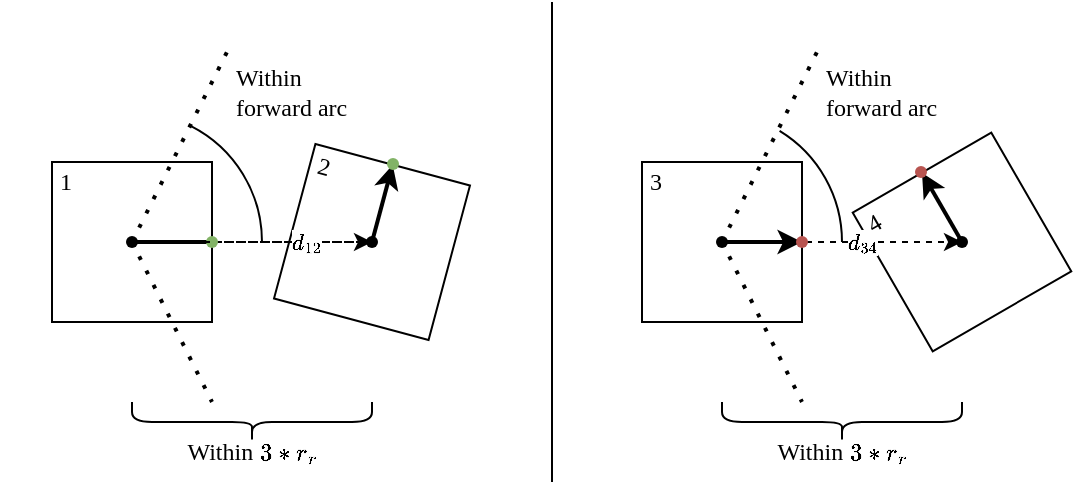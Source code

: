 <mxfile version="19.0.3" type="device"><diagram id="vJne3OsPGXwvdmo5BP_T" name="Page-1"><mxGraphModel dx="569" dy="351" grid="1" gridSize="10" guides="1" tooltips="1" connect="1" arrows="1" fold="1" page="1" pageScale="1" pageWidth="850" pageHeight="1100" math="1" shadow="0"><root><mxCell id="0"/><mxCell id="1" parent="0"/><mxCell id="t7hwRnxTXRxTG9NTnOtZ-1" value="1" style="whiteSpace=wrap;html=1;aspect=fixed;align=left;verticalAlign=top;spacingLeft=2;fontFamily=Comptuer Modern;fontSource=http%3A%2F%2Fmirrors.ctan.org%2Ffonts%2Fcm-unicode%2Ffonts%2Fotf%2Fcmunbxo.otf;spacingTop=-4;" parent="1" vertex="1"><mxGeometry x="175" y="240" width="80" height="80" as="geometry"/></mxCell><mxCell id="t7hwRnxTXRxTG9NTnOtZ-2" value="2" style="whiteSpace=wrap;html=1;aspect=fixed;align=left;verticalAlign=top;spacingLeft=2;fontFamily=Comptuer Modern;fontSource=http%3A%2F%2Fmirrors.ctan.org%2Ffonts%2Fcm-unicode%2Ffonts%2Fotf%2Fcmunbxo.otf;rotation=15;spacingTop=-4;" parent="1" vertex="1"><mxGeometry x="295" y="240" width="80" height="80" as="geometry"/></mxCell><mxCell id="t7hwRnxTXRxTG9NTnOtZ-3" value="" style="endArrow=none;dashed=1;html=1;dashPattern=1 3;strokeWidth=2;rounded=0;fontFamily=Comptuer Modern;fontSource=http%3A%2F%2Fmirrors.ctan.org%2Ffonts%2Fcm-unicode%2Ffonts%2Fotf%2Fcmunbxo.otf;exitX=0.596;exitY=0.591;exitDx=0;exitDy=0;exitPerimeter=0;" parent="1" source="t7hwRnxTXRxTG9NTnOtZ-4" edge="1"><mxGeometry width="50" height="50" relative="1" as="geometry"><mxPoint x="215" y="180" as="sourcePoint"/><mxPoint x="265" y="180" as="targetPoint"/></mxGeometry></mxCell><mxCell id="t7hwRnxTXRxTG9NTnOtZ-14" value="" style="edgeStyle=orthogonalEdgeStyle;rounded=0;orthogonalLoop=1;jettySize=auto;html=1;dashed=1;fontFamily=Comptuer Modern;fontSource=http%3A%2F%2Fmirrors.ctan.org%2Ffonts%2Fcm-unicode%2Ffonts%2Fotf%2Fcmunbxo.otf;" parent="1" source="t7hwRnxTXRxTG9NTnOtZ-4" target="t7hwRnxTXRxTG9NTnOtZ-9" edge="1"><mxGeometry relative="1" as="geometry"/></mxCell><mxCell id="t7hwRnxTXRxTG9NTnOtZ-4" value="" style="shape=waypoint;sketch=0;fillStyle=solid;size=6;pointerEvents=1;points=[];fillColor=none;resizable=0;rotatable=0;perimeter=centerPerimeter;snapToPoint=1;fontFamily=Comptuer Modern;fontSource=http%3A%2F%2Fmirrors.ctan.org%2Ffonts%2Fcm-unicode%2Ffonts%2Fotf%2Fcmunbxo.otf;" parent="1" vertex="1"><mxGeometry x="195" y="260" width="40" height="40" as="geometry"/></mxCell><mxCell id="t7hwRnxTXRxTG9NTnOtZ-5" value="" style="endArrow=none;dashed=1;html=1;dashPattern=1 3;strokeWidth=2;rounded=0;fontFamily=Comptuer Modern;fontSource=http%3A%2F%2Fmirrors.ctan.org%2Ffonts%2Fcm-unicode%2Ffonts%2Fotf%2Fcmunbxo.otf;exitX=0.578;exitY=0.471;exitDx=0;exitDy=0;exitPerimeter=0;" parent="1" source="t7hwRnxTXRxTG9NTnOtZ-4" edge="1"><mxGeometry width="50" height="50" relative="1" as="geometry"><mxPoint x="225" y="290.0" as="sourcePoint"/><mxPoint x="255" y="360" as="targetPoint"/></mxGeometry></mxCell><mxCell id="t7hwRnxTXRxTG9NTnOtZ-6" value="" style="shape=curlyBracket;whiteSpace=wrap;html=1;rounded=1;flipH=1;fontFamily=Comptuer Modern;fontSource=http%3A%2F%2Fmirrors.ctan.org%2Ffonts%2Fcm-unicode%2Ffonts%2Fotf%2Fcmunbxo.otf;rotation=90;" parent="1" vertex="1"><mxGeometry x="265" y="310" width="20" height="120" as="geometry"/></mxCell><mxCell id="t7hwRnxTXRxTG9NTnOtZ-7" value="Within \(3*r_r\)" style="text;html=1;strokeColor=none;fillColor=none;align=center;verticalAlign=middle;whiteSpace=wrap;rounded=0;fontFamily=Comptuer Modern;fontSource=http%3A%2F%2Fmirrors.ctan.org%2Ffonts%2Fcm-unicode%2Ffonts%2Fotf%2Fcmunbxo.otf;" parent="1" vertex="1"><mxGeometry x="240" y="370" width="70" height="30" as="geometry"/></mxCell><mxCell id="t7hwRnxTXRxTG9NTnOtZ-8" value="\(d_{12}\)" style="endArrow=none;dashed=1;html=1;strokeWidth=1;rounded=0;fontFamily=Comptuer Modern;fontSource=http%3A%2F%2Fmirrors.ctan.org%2Ffonts%2Fcm-unicode%2Ffonts%2Fotf%2Fcmunbxo.otf;entryX=0.492;entryY=0.574;entryDx=0;entryDy=0;entryPerimeter=0;startArrow=none;" parent="1" source="t7hwRnxTXRxTG9NTnOtZ-31" target="t7hwRnxTXRxTG9NTnOtZ-9" edge="1"><mxGeometry x="0.167" width="50" height="50" relative="1" as="geometry"><mxPoint x="325" y="360" as="sourcePoint"/><mxPoint x="545" y="310" as="targetPoint"/><mxPoint as="offset"/></mxGeometry></mxCell><mxCell id="t7hwRnxTXRxTG9NTnOtZ-9" value="" style="shape=waypoint;sketch=0;fillStyle=solid;size=6;pointerEvents=1;points=[];fillColor=none;resizable=0;rotatable=0;perimeter=centerPerimeter;snapToPoint=1;fontFamily=Comptuer Modern;fontSource=http%3A%2F%2Fmirrors.ctan.org%2Ffonts%2Fcm-unicode%2Ffonts%2Fotf%2Fcmunbxo.otf;" parent="1" vertex="1"><mxGeometry x="315" y="260" width="40" height="40" as="geometry"/></mxCell><mxCell id="t7hwRnxTXRxTG9NTnOtZ-10" value="" style="verticalLabelPosition=bottom;verticalAlign=top;html=1;shape=mxgraph.basic.arc;startAngle=0.075;endAngle=0.25;fontFamily=Comptuer Modern;fontSource=http%3A%2F%2Fmirrors.ctan.org%2Ffonts%2Fcm-unicode%2Ffonts%2Fotf%2Fcmunbxo.otf;" parent="1" vertex="1"><mxGeometry x="150" y="215" width="130" height="130" as="geometry"/></mxCell><mxCell id="t7hwRnxTXRxTG9NTnOtZ-11" value="Within forward arc" style="text;html=1;strokeColor=none;fillColor=none;align=left;verticalAlign=middle;whiteSpace=wrap;rounded=0;fontFamily=Comptuer Modern;fontSource=http%3A%2F%2Fmirrors.ctan.org%2Ffonts%2Fcm-unicode%2Ffonts%2Fotf%2Fcmunbxo.otf;" parent="1" vertex="1"><mxGeometry x="265" y="190" width="60" height="30" as="geometry"/></mxCell><mxCell id="t7hwRnxTXRxTG9NTnOtZ-12" value="" style="endArrow=classic;html=1;rounded=0;fontFamily=Comptuer Modern;fontSource=http%3A%2F%2Fmirrors.ctan.org%2Ffonts%2Fcm-unicode%2Ffonts%2Fotf%2Fcmunbxo.otf;exitDx=0;exitDy=0;exitPerimeter=0;entryX=1;entryY=0.5;entryDx=0;entryDy=0;strokeWidth=2;startArrow=none;" parent="1" source="t7hwRnxTXRxTG9NTnOtZ-31" target="t7hwRnxTXRxTG9NTnOtZ-1" edge="1"><mxGeometry width="50" height="50" relative="1" as="geometry"><mxPoint x="405" y="215" as="sourcePoint"/><mxPoint x="455" y="165" as="targetPoint"/></mxGeometry></mxCell><mxCell id="t7hwRnxTXRxTG9NTnOtZ-13" value="" style="endArrow=classic;html=1;rounded=0;fontFamily=Comptuer Modern;fontSource=http%3A%2F%2Fmirrors.ctan.org%2Ffonts%2Fcm-unicode%2Ffonts%2Fotf%2Fcmunbxo.otf;exitX=0.446;exitY=0.507;exitDx=0;exitDy=0;exitPerimeter=0;entryX=0.5;entryY=0;entryDx=0;entryDy=0;strokeWidth=2;" parent="1" source="t7hwRnxTXRxTG9NTnOtZ-9" target="t7hwRnxTXRxTG9NTnOtZ-2" edge="1"><mxGeometry width="50" height="50" relative="1" as="geometry"><mxPoint x="295" y="250" as="sourcePoint"/><mxPoint x="345" y="200" as="targetPoint"/></mxGeometry></mxCell><mxCell id="t7hwRnxTXRxTG9NTnOtZ-15" value="3" style="whiteSpace=wrap;html=1;aspect=fixed;align=left;verticalAlign=top;spacingLeft=2;fontFamily=Comptuer Modern;fontSource=http%3A%2F%2Fmirrors.ctan.org%2Ffonts%2Fcm-unicode%2Ffonts%2Fotf%2Fcmunbxo.otf;spacingTop=-4;" parent="1" vertex="1"><mxGeometry x="470" y="240" width="80" height="80" as="geometry"/></mxCell><mxCell id="t7hwRnxTXRxTG9NTnOtZ-16" value="4" style="whiteSpace=wrap;html=1;aspect=fixed;align=left;verticalAlign=top;spacingLeft=2;fontFamily=Comptuer Modern;fontSource=http%3A%2F%2Fmirrors.ctan.org%2Ffonts%2Fcm-unicode%2Ffonts%2Fotf%2Fcmunbxo.otf;rotation=-30;spacingTop=-4;" parent="1" vertex="1"><mxGeometry x="590" y="240" width="80" height="80" as="geometry"/></mxCell><mxCell id="t7hwRnxTXRxTG9NTnOtZ-17" value="" style="endArrow=none;dashed=1;html=1;dashPattern=1 3;strokeWidth=2;rounded=0;fontFamily=Comptuer Modern;fontSource=http%3A%2F%2Fmirrors.ctan.org%2Ffonts%2Fcm-unicode%2Ffonts%2Fotf%2Fcmunbxo.otf;exitX=0.596;exitY=0.591;exitDx=0;exitDy=0;exitPerimeter=0;" parent="1" source="t7hwRnxTXRxTG9NTnOtZ-19" edge="1"><mxGeometry width="50" height="50" relative="1" as="geometry"><mxPoint x="510" y="180" as="sourcePoint"/><mxPoint x="560" y="180" as="targetPoint"/></mxGeometry></mxCell><mxCell id="t7hwRnxTXRxTG9NTnOtZ-18" value="" style="edgeStyle=orthogonalEdgeStyle;rounded=0;orthogonalLoop=1;jettySize=auto;html=1;dashed=1;fontFamily=Comptuer Modern;fontSource=http%3A%2F%2Fmirrors.ctan.org%2Ffonts%2Fcm-unicode%2Ffonts%2Fotf%2Fcmunbxo.otf;" parent="1" source="t7hwRnxTXRxTG9NTnOtZ-19" target="t7hwRnxTXRxTG9NTnOtZ-24" edge="1"><mxGeometry relative="1" as="geometry"/></mxCell><mxCell id="t7hwRnxTXRxTG9NTnOtZ-19" value="" style="shape=waypoint;sketch=0;fillStyle=solid;size=6;pointerEvents=1;points=[];fillColor=none;resizable=0;rotatable=0;perimeter=centerPerimeter;snapToPoint=1;fontFamily=Comptuer Modern;fontSource=http%3A%2F%2Fmirrors.ctan.org%2Ffonts%2Fcm-unicode%2Ffonts%2Fotf%2Fcmunbxo.otf;" parent="1" vertex="1"><mxGeometry x="490" y="260" width="40" height="40" as="geometry"/></mxCell><mxCell id="t7hwRnxTXRxTG9NTnOtZ-20" value="" style="endArrow=none;dashed=1;html=1;dashPattern=1 3;strokeWidth=2;rounded=0;fontFamily=Comptuer Modern;fontSource=http%3A%2F%2Fmirrors.ctan.org%2Ffonts%2Fcm-unicode%2Ffonts%2Fotf%2Fcmunbxo.otf;exitX=0.578;exitY=0.471;exitDx=0;exitDy=0;exitPerimeter=0;" parent="1" source="t7hwRnxTXRxTG9NTnOtZ-19" edge="1"><mxGeometry width="50" height="50" relative="1" as="geometry"><mxPoint x="520" y="290.0" as="sourcePoint"/><mxPoint x="550" y="360" as="targetPoint"/></mxGeometry></mxCell><mxCell id="t7hwRnxTXRxTG9NTnOtZ-21" value="" style="shape=curlyBracket;whiteSpace=wrap;html=1;rounded=1;flipH=1;fontFamily=Comptuer Modern;fontSource=http%3A%2F%2Fmirrors.ctan.org%2Ffonts%2Fcm-unicode%2Ffonts%2Fotf%2Fcmunbxo.otf;rotation=90;" parent="1" vertex="1"><mxGeometry x="560" y="310" width="20" height="120" as="geometry"/></mxCell><mxCell id="t7hwRnxTXRxTG9NTnOtZ-22" value="Within \(3*r_r\)" style="text;html=1;strokeColor=none;fillColor=none;align=center;verticalAlign=middle;whiteSpace=wrap;rounded=0;fontFamily=Comptuer Modern;fontSource=http%3A%2F%2Fmirrors.ctan.org%2Ffonts%2Fcm-unicode%2Ffonts%2Fotf%2Fcmunbxo.otf;" parent="1" vertex="1"><mxGeometry x="535" y="370" width="70" height="30" as="geometry"/></mxCell><mxCell id="t7hwRnxTXRxTG9NTnOtZ-23" value="\(d_{34}\)" style="endArrow=none;dashed=1;html=1;strokeWidth=1;rounded=0;fontFamily=Comptuer Modern;fontSource=http%3A%2F%2Fmirrors.ctan.org%2Ffonts%2Fcm-unicode%2Ffonts%2Fotf%2Fcmunbxo.otf;entryX=0.492;entryY=0.574;entryDx=0;entryDy=0;entryPerimeter=0;" parent="1" source="t7hwRnxTXRxTG9NTnOtZ-19" target="t7hwRnxTXRxTG9NTnOtZ-24" edge="1"><mxGeometry x="0.167" width="50" height="50" relative="1" as="geometry"><mxPoint x="620" y="360" as="sourcePoint"/><mxPoint x="840" y="310" as="targetPoint"/><mxPoint as="offset"/></mxGeometry></mxCell><mxCell id="t7hwRnxTXRxTG9NTnOtZ-24" value="" style="shape=waypoint;sketch=0;fillStyle=solid;size=6;pointerEvents=1;points=[];fillColor=none;resizable=0;rotatable=0;perimeter=centerPerimeter;snapToPoint=1;fontFamily=Comptuer Modern;fontSource=http%3A%2F%2Fmirrors.ctan.org%2Ffonts%2Fcm-unicode%2Ffonts%2Fotf%2Fcmunbxo.otf;" parent="1" vertex="1"><mxGeometry x="610" y="260" width="40" height="40" as="geometry"/></mxCell><mxCell id="t7hwRnxTXRxTG9NTnOtZ-25" value="" style="verticalLabelPosition=bottom;verticalAlign=top;html=1;shape=mxgraph.basic.arc;startAngle=0.087;endAngle=0.25;fontFamily=Comptuer Modern;fontSource=http%3A%2F%2Fmirrors.ctan.org%2Ffonts%2Fcm-unicode%2Ffonts%2Fotf%2Fcmunbxo.otf;" parent="1" vertex="1"><mxGeometry x="440" y="215" width="130" height="130" as="geometry"/></mxCell><mxCell id="t7hwRnxTXRxTG9NTnOtZ-26" value="Within forward arc" style="text;html=1;strokeColor=none;fillColor=none;align=left;verticalAlign=middle;whiteSpace=wrap;rounded=0;fontFamily=Comptuer Modern;fontSource=http%3A%2F%2Fmirrors.ctan.org%2Ffonts%2Fcm-unicode%2Ffonts%2Fotf%2Fcmunbxo.otf;" parent="1" vertex="1"><mxGeometry x="560" y="190" width="60" height="30" as="geometry"/></mxCell><mxCell id="t7hwRnxTXRxTG9NTnOtZ-27" value="" style="endArrow=classic;html=1;rounded=0;fontFamily=Comptuer Modern;fontSource=http%3A%2F%2Fmirrors.ctan.org%2Ffonts%2Fcm-unicode%2Ffonts%2Fotf%2Fcmunbxo.otf;exitX=0.418;exitY=0.421;exitDx=0;exitDy=0;exitPerimeter=0;entryX=1;entryY=0.5;entryDx=0;entryDy=0;strokeWidth=2;" parent="1" source="t7hwRnxTXRxTG9NTnOtZ-19" target="t7hwRnxTXRxTG9NTnOtZ-15" edge="1"><mxGeometry width="50" height="50" relative="1" as="geometry"><mxPoint x="700" y="215" as="sourcePoint"/><mxPoint x="750" y="165" as="targetPoint"/><Array as="points"><mxPoint x="520" y="280"/></Array></mxGeometry></mxCell><mxCell id="t7hwRnxTXRxTG9NTnOtZ-28" value="" style="endArrow=classic;html=1;rounded=0;fontFamily=Comptuer Modern;fontSource=http%3A%2F%2Fmirrors.ctan.org%2Ffonts%2Fcm-unicode%2Ffonts%2Fotf%2Fcmunbxo.otf;exitX=0.446;exitY=0.507;exitDx=0;exitDy=0;exitPerimeter=0;entryX=0.5;entryY=0;entryDx=0;entryDy=0;strokeWidth=2;" parent="1" source="t7hwRnxTXRxTG9NTnOtZ-24" target="t7hwRnxTXRxTG9NTnOtZ-16" edge="1"><mxGeometry width="50" height="50" relative="1" as="geometry"><mxPoint x="590" y="250" as="sourcePoint"/><mxPoint x="640" y="200" as="targetPoint"/></mxGeometry></mxCell><mxCell id="t7hwRnxTXRxTG9NTnOtZ-29" value="" style="endArrow=none;html=1;rounded=0;fontFamily=Comptuer Modern;fontSource=http%3A%2F%2Fmirrors.ctan.org%2Ffonts%2Fcm-unicode%2Ffonts%2Fotf%2Fcmunbxo.otf;strokeWidth=1;" parent="1" edge="1"><mxGeometry width="50" height="50" relative="1" as="geometry"><mxPoint x="425" y="400" as="sourcePoint"/><mxPoint x="425" y="160" as="targetPoint"/></mxGeometry></mxCell><mxCell id="t7hwRnxTXRxTG9NTnOtZ-30" value="" style="shape=waypoint;sketch=0;fillStyle=solid;size=6;pointerEvents=1;points=[];fillColor=#d5e8d4;resizable=0;rotatable=0;perimeter=centerPerimeter;snapToPoint=1;fontFamily=Comptuer Modern;fontSource=http%3A%2F%2Fmirrors.ctan.org%2Ffonts%2Fcm-unicode%2Ffonts%2Fotf%2Fcmunbxo.otf;strokeColor=#82b366;" parent="1" vertex="1"><mxGeometry x="325.5" y="221" width="40" height="40" as="geometry"/></mxCell><mxCell id="t7hwRnxTXRxTG9NTnOtZ-32" value="" style="endArrow=none;html=1;rounded=0;fontFamily=Comptuer Modern;fontSource=http%3A%2F%2Fmirrors.ctan.org%2Ffonts%2Fcm-unicode%2Ffonts%2Fotf%2Fcmunbxo.otf;exitX=0.418;exitY=0.421;exitDx=0;exitDy=0;exitPerimeter=0;entryDx=0;entryDy=0;strokeWidth=2;" parent="1" source="t7hwRnxTXRxTG9NTnOtZ-4" target="t7hwRnxTXRxTG9NTnOtZ-31" edge="1"><mxGeometry width="50" height="50" relative="1" as="geometry"><mxPoint x="215" y="280" as="sourcePoint"/><mxPoint x="255" y="280" as="targetPoint"/></mxGeometry></mxCell><mxCell id="t7hwRnxTXRxTG9NTnOtZ-33" value="" style="shape=waypoint;sketch=0;fillStyle=solid;size=6;pointerEvents=1;points=[];fillColor=#f8cecc;resizable=0;rotatable=0;perimeter=centerPerimeter;snapToPoint=1;fontFamily=Comptuer Modern;fontSource=http%3A%2F%2Fmirrors.ctan.org%2Ffonts%2Fcm-unicode%2Ffonts%2Fotf%2Fcmunbxo.otf;strokeColor=#b85450;" parent="1" vertex="1"><mxGeometry x="530" y="260" width="40" height="40" as="geometry"/></mxCell><mxCell id="t7hwRnxTXRxTG9NTnOtZ-34" value="" style="shape=waypoint;sketch=0;fillStyle=solid;size=6;pointerEvents=1;points=[];fillColor=#f8cecc;resizable=0;rotatable=0;perimeter=centerPerimeter;snapToPoint=1;fontFamily=Comptuer Modern;fontSource=http%3A%2F%2Fmirrors.ctan.org%2Ffonts%2Fcm-unicode%2Ffonts%2Fotf%2Fcmunbxo.otf;strokeColor=#b85450;" parent="1" vertex="1"><mxGeometry x="589.5" y="225" width="40" height="40" as="geometry"/></mxCell><mxCell id="t7hwRnxTXRxTG9NTnOtZ-31" value="" style="shape=waypoint;sketch=0;fillStyle=solid;size=6;pointerEvents=1;points=[];fillColor=#d5e8d4;resizable=0;rotatable=0;perimeter=centerPerimeter;snapToPoint=1;fontFamily=Comptuer Modern;fontSource=http%3A%2F%2Fmirrors.ctan.org%2Ffonts%2Fcm-unicode%2Ffonts%2Fotf%2Fcmunbxo.otf;strokeColor=#82b366;" parent="1" vertex="1"><mxGeometry x="235" y="260" width="40" height="40" as="geometry"/></mxCell><mxCell id="t7hwRnxTXRxTG9NTnOtZ-37" value="" style="endArrow=none;dashed=1;html=1;strokeWidth=1;rounded=0;fontFamily=Comptuer Modern;fontSource=http%3A%2F%2Fmirrors.ctan.org%2Ffonts%2Fcm-unicode%2Ffonts%2Fotf%2Fcmunbxo.otf;entryDx=0;entryDy=0;entryPerimeter=0;" parent="1" source="t7hwRnxTXRxTG9NTnOtZ-4" target="t7hwRnxTXRxTG9NTnOtZ-31" edge="1"><mxGeometry x="0.167" width="50" height="50" relative="1" as="geometry"><mxPoint x="215" y="280" as="sourcePoint"/><mxPoint x="335" y="280" as="targetPoint"/><mxPoint as="offset"/></mxGeometry></mxCell></root></mxGraphModel></diagram></mxfile>
